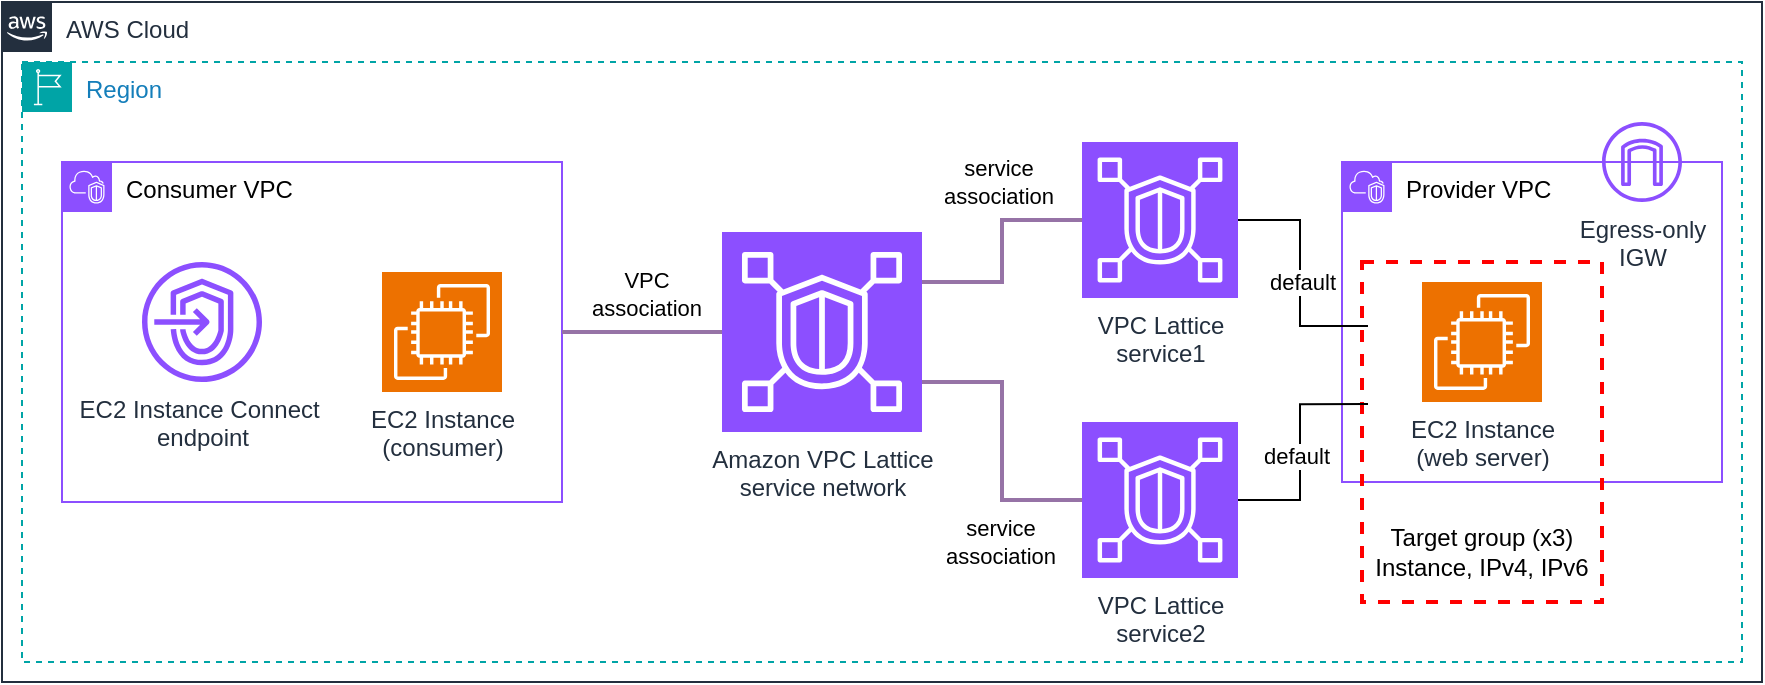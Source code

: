 <mxfile version="27.0.9">
  <diagram name="1-SimpleArchitectures_1-EC2InstanceTarget" id="XpeVoWiYHXTRR32NQpXU">
    <mxGraphModel dx="1018" dy="659" grid="1" gridSize="10" guides="1" tooltips="1" connect="1" arrows="1" fold="1" page="1" pageScale="1" pageWidth="827" pageHeight="1169" math="0" shadow="0">
      <root>
        <mxCell id="0" />
        <mxCell id="1" parent="0" />
        <mxCell id="1bnLFI7YilFKVFujE3Tc-2" value="AWS Cloud" style="points=[[0,0],[0.25,0],[0.5,0],[0.75,0],[1,0],[1,0.25],[1,0.5],[1,0.75],[1,1],[0.75,1],[0.5,1],[0.25,1],[0,1],[0,0.75],[0,0.5],[0,0.25]];outlineConnect=0;gradientColor=none;html=1;whiteSpace=wrap;fontSize=12;fontStyle=0;container=1;pointerEvents=0;collapsible=0;recursiveResize=0;shape=mxgraph.aws4.group;grIcon=mxgraph.aws4.group_aws_cloud_alt;strokeColor=#232F3E;fillColor=none;verticalAlign=top;align=left;spacingLeft=30;fontColor=#232F3E;dashed=0;" vertex="1" parent="1">
          <mxGeometry x="40" y="70" width="880" height="340" as="geometry" />
        </mxCell>
        <mxCell id="1bnLFI7YilFKVFujE3Tc-3" value="Region" style="points=[[0,0],[0.25,0],[0.5,0],[0.75,0],[1,0],[1,0.25],[1,0.5],[1,0.75],[1,1],[0.75,1],[0.5,1],[0.25,1],[0,1],[0,0.75],[0,0.5],[0,0.25]];outlineConnect=0;gradientColor=none;html=1;whiteSpace=wrap;fontSize=12;fontStyle=0;container=1;pointerEvents=0;collapsible=0;recursiveResize=0;shape=mxgraph.aws4.group;grIcon=mxgraph.aws4.group_region;strokeColor=#00A4A6;fillColor=none;verticalAlign=top;align=left;spacingLeft=30;fontColor=#147EBA;dashed=1;" vertex="1" parent="1bnLFI7YilFKVFujE3Tc-2">
          <mxGeometry x="10" y="30" width="860" height="300" as="geometry" />
        </mxCell>
        <mxCell id="1bnLFI7YilFKVFujE3Tc-4" value="&lt;font style=&quot;color: rgb(0, 0, 0);&quot;&gt;Consumer VPC&lt;/font&gt;" style="points=[[0,0],[0.25,0],[0.5,0],[0.75,0],[1,0],[1,0.25],[1,0.5],[1,0.75],[1,1],[0.75,1],[0.5,1],[0.25,1],[0,1],[0,0.75],[0,0.5],[0,0.25]];outlineConnect=0;gradientColor=none;html=1;whiteSpace=wrap;fontSize=12;fontStyle=0;container=1;pointerEvents=0;collapsible=0;recursiveResize=0;shape=mxgraph.aws4.group;grIcon=mxgraph.aws4.group_vpc2;strokeColor=#8C4FFF;fillColor=none;verticalAlign=top;align=left;spacingLeft=30;fontColor=#AAB7B8;dashed=0;" vertex="1" parent="1bnLFI7YilFKVFujE3Tc-3">
          <mxGeometry x="20" y="50" width="250" height="170" as="geometry" />
        </mxCell>
        <mxCell id="1bnLFI7YilFKVFujE3Tc-7" value="EC2 Instance Connect&amp;nbsp;&lt;div&gt;endpoint&lt;/div&gt;" style="sketch=0;outlineConnect=0;fontColor=#232F3E;gradientColor=none;fillColor=#8C4FFF;strokeColor=none;dashed=0;verticalLabelPosition=bottom;verticalAlign=top;align=center;html=1;fontSize=12;fontStyle=0;aspect=fixed;pointerEvents=1;shape=mxgraph.aws4.endpoints;" vertex="1" parent="1bnLFI7YilFKVFujE3Tc-4">
          <mxGeometry x="40" y="50" width="60" height="60" as="geometry" />
        </mxCell>
        <mxCell id="1bnLFI7YilFKVFujE3Tc-8" value="EC2 Instance&lt;div&gt;(consumer)&lt;/div&gt;" style="sketch=0;points=[[0,0,0],[0.25,0,0],[0.5,0,0],[0.75,0,0],[1,0,0],[0,1,0],[0.25,1,0],[0.5,1,0],[0.75,1,0],[1,1,0],[0,0.25,0],[0,0.5,0],[0,0.75,0],[1,0.25,0],[1,0.5,0],[1,0.75,0]];outlineConnect=0;fontColor=#232F3E;fillColor=#ED7100;strokeColor=#ffffff;dashed=0;verticalLabelPosition=bottom;verticalAlign=top;align=center;html=1;fontSize=12;fontStyle=0;aspect=fixed;shape=mxgraph.aws4.resourceIcon;resIcon=mxgraph.aws4.ec2;" vertex="1" parent="1bnLFI7YilFKVFujE3Tc-4">
          <mxGeometry x="160" y="55" width="60" height="60" as="geometry" />
        </mxCell>
        <mxCell id="1bnLFI7YilFKVFujE3Tc-22" style="edgeStyle=orthogonalEdgeStyle;rounded=0;orthogonalLoop=1;jettySize=auto;html=1;exitX=1;exitY=0.25;exitDx=0;exitDy=0;exitPerimeter=0;strokeWidth=2;endArrow=none;startFill=0;fillColor=#e1d5e7;strokeColor=#9673a6;" edge="1" parent="1bnLFI7YilFKVFujE3Tc-3" source="1bnLFI7YilFKVFujE3Tc-10" target="1bnLFI7YilFKVFujE3Tc-17">
          <mxGeometry relative="1" as="geometry" />
        </mxCell>
        <mxCell id="1bnLFI7YilFKVFujE3Tc-23" value="service&lt;div&gt;association&lt;/div&gt;" style="edgeLabel;html=1;align=center;verticalAlign=middle;resizable=0;points=[];" vertex="1" connectable="0" parent="1bnLFI7YilFKVFujE3Tc-22">
          <mxGeometry x="0.063" y="2" relative="1" as="geometry">
            <mxPoint y="-31" as="offset" />
          </mxGeometry>
        </mxCell>
        <mxCell id="1bnLFI7YilFKVFujE3Tc-24" style="edgeStyle=orthogonalEdgeStyle;rounded=0;orthogonalLoop=1;jettySize=auto;html=1;exitX=1;exitY=0.75;exitDx=0;exitDy=0;exitPerimeter=0;fillColor=#e1d5e7;strokeColor=#9673a6;strokeWidth=2;endArrow=none;startFill=0;" edge="1" parent="1bnLFI7YilFKVFujE3Tc-3" source="1bnLFI7YilFKVFujE3Tc-10" target="1bnLFI7YilFKVFujE3Tc-18">
          <mxGeometry relative="1" as="geometry" />
        </mxCell>
        <mxCell id="1bnLFI7YilFKVFujE3Tc-25" value="service&lt;div&gt;association&lt;/div&gt;" style="edgeLabel;html=1;align=center;verticalAlign=middle;resizable=0;points=[];" vertex="1" connectable="0" parent="1bnLFI7YilFKVFujE3Tc-24">
          <mxGeometry x="-0.079" y="-1" relative="1" as="geometry">
            <mxPoint y="56" as="offset" />
          </mxGeometry>
        </mxCell>
        <mxCell id="1bnLFI7YilFKVFujE3Tc-10" value="Amazon VPC Lattice&lt;div&gt;service network&lt;/div&gt;" style="sketch=0;points=[[0,0,0],[0.25,0,0],[0.5,0,0],[0.75,0,0],[1,0,0],[0,1,0],[0.25,1,0],[0.5,1,0],[0.75,1,0],[1,1,0],[0,0.25,0],[0,0.5,0],[0,0.75,0],[1,0.25,0],[1,0.5,0],[1,0.75,0]];outlineConnect=0;fontColor=#232F3E;fillColor=#8C4FFF;strokeColor=#ffffff;dashed=0;verticalLabelPosition=bottom;verticalAlign=top;align=center;html=1;fontSize=12;fontStyle=0;aspect=fixed;shape=mxgraph.aws4.resourceIcon;resIcon=mxgraph.aws4.vpc_lattice;" vertex="1" parent="1bnLFI7YilFKVFujE3Tc-3">
          <mxGeometry x="350" y="85" width="100" height="100" as="geometry" />
        </mxCell>
        <mxCell id="1bnLFI7YilFKVFujE3Tc-11" style="edgeStyle=orthogonalEdgeStyle;rounded=0;orthogonalLoop=1;jettySize=auto;html=1;exitX=1;exitY=0.5;exitDx=0;exitDy=0;entryX=0;entryY=0.5;entryDx=0;entryDy=0;entryPerimeter=0;strokeWidth=2;endArrow=none;startFill=0;fillColor=#e1d5e7;strokeColor=#9673a6;" edge="1" parent="1bnLFI7YilFKVFujE3Tc-3" source="1bnLFI7YilFKVFujE3Tc-4" target="1bnLFI7YilFKVFujE3Tc-10">
          <mxGeometry relative="1" as="geometry" />
        </mxCell>
        <mxCell id="1bnLFI7YilFKVFujE3Tc-12" value="VPC&lt;div&gt;association&lt;/div&gt;" style="edgeLabel;html=1;align=center;verticalAlign=middle;resizable=0;points=[];" vertex="1" connectable="0" parent="1bnLFI7YilFKVFujE3Tc-11">
          <mxGeometry x="-0.06" y="1" relative="1" as="geometry">
            <mxPoint x="4" y="-18" as="offset" />
          </mxGeometry>
        </mxCell>
        <mxCell id="1bnLFI7YilFKVFujE3Tc-17" value="VPC Lattice&lt;div&gt;service1&lt;/div&gt;" style="sketch=0;points=[[0,0,0],[0.25,0,0],[0.5,0,0],[0.75,0,0],[1,0,0],[0,1,0],[0.25,1,0],[0.5,1,0],[0.75,1,0],[1,1,0],[0,0.25,0],[0,0.5,0],[0,0.75,0],[1,0.25,0],[1,0.5,0],[1,0.75,0]];outlineConnect=0;fontColor=#232F3E;fillColor=#8C4FFF;strokeColor=#ffffff;dashed=0;verticalLabelPosition=bottom;verticalAlign=top;align=center;html=1;fontSize=12;fontStyle=0;aspect=fixed;shape=mxgraph.aws4.resourceIcon;resIcon=mxgraph.aws4.vpc_lattice;" vertex="1" parent="1bnLFI7YilFKVFujE3Tc-3">
          <mxGeometry x="530" y="40" width="78" height="78" as="geometry" />
        </mxCell>
        <mxCell id="1bnLFI7YilFKVFujE3Tc-18" value="VPC Lattice&lt;div&gt;service2&lt;/div&gt;" style="sketch=0;points=[[0,0,0],[0.25,0,0],[0.5,0,0],[0.75,0,0],[1,0,0],[0,1,0],[0.25,1,0],[0.5,1,0],[0.75,1,0],[1,1,0],[0,0.25,0],[0,0.5,0],[0,0.75,0],[1,0.25,0],[1,0.5,0],[1,0.75,0]];outlineConnect=0;fontColor=#232F3E;fillColor=#8C4FFF;strokeColor=#ffffff;dashed=0;verticalLabelPosition=bottom;verticalAlign=top;align=center;html=1;fontSize=12;fontStyle=0;aspect=fixed;shape=mxgraph.aws4.resourceIcon;resIcon=mxgraph.aws4.vpc_lattice;" vertex="1" parent="1bnLFI7YilFKVFujE3Tc-3">
          <mxGeometry x="530" y="180" width="78" height="78" as="geometry" />
        </mxCell>
        <mxCell id="1bnLFI7YilFKVFujE3Tc-5" value="&lt;font style=&quot;color: rgb(0, 0, 0);&quot;&gt;Provider VPC&lt;/font&gt;" style="points=[[0,0],[0.25,0],[0.5,0],[0.75,0],[1,0],[1,0.25],[1,0.5],[1,0.75],[1,1],[0.75,1],[0.5,1],[0.25,1],[0,1],[0,0.75],[0,0.5],[0,0.25]];outlineConnect=0;gradientColor=none;html=1;whiteSpace=wrap;fontSize=12;fontStyle=0;container=1;pointerEvents=0;collapsible=0;recursiveResize=0;shape=mxgraph.aws4.group;grIcon=mxgraph.aws4.group_vpc2;strokeColor=#8C4FFF;fillColor=none;verticalAlign=top;align=left;spacingLeft=30;fontColor=#AAB7B8;dashed=0;" vertex="1" parent="1">
          <mxGeometry x="710" y="150" width="190" height="160" as="geometry" />
        </mxCell>
        <mxCell id="1bnLFI7YilFKVFujE3Tc-9" value="EC2 Instance&lt;div&gt;(web server)&lt;/div&gt;" style="sketch=0;points=[[0,0,0],[0.25,0,0],[0.5,0,0],[0.75,0,0],[1,0,0],[0,1,0],[0.25,1,0],[0.5,1,0],[0.75,1,0],[1,1,0],[0,0.25,0],[0,0.5,0],[0,0.75,0],[1,0.25,0],[1,0.5,0],[1,0.75,0]];outlineConnect=0;fontColor=#232F3E;fillColor=#ED7100;strokeColor=#ffffff;dashed=0;verticalLabelPosition=bottom;verticalAlign=top;align=center;html=1;fontSize=12;fontStyle=0;aspect=fixed;shape=mxgraph.aws4.resourceIcon;resIcon=mxgraph.aws4.ec2;" vertex="1" parent="1bnLFI7YilFKVFujE3Tc-5">
          <mxGeometry x="40" y="60" width="60" height="60" as="geometry" />
        </mxCell>
        <mxCell id="1bnLFI7YilFKVFujE3Tc-13" value="Egress-only&lt;div&gt;IGW&lt;/div&gt;" style="sketch=0;outlineConnect=0;fontColor=#232F3E;gradientColor=none;fillColor=#8C4FFF;strokeColor=none;dashed=0;verticalLabelPosition=bottom;verticalAlign=top;align=center;html=1;fontSize=12;fontStyle=0;aspect=fixed;pointerEvents=1;shape=mxgraph.aws4.internet_gateway;" vertex="1" parent="1bnLFI7YilFKVFujE3Tc-5">
          <mxGeometry x="130" y="-20" width="40" height="40" as="geometry" />
        </mxCell>
        <mxCell id="1bnLFI7YilFKVFujE3Tc-14" value="" style="rounded=0;whiteSpace=wrap;html=1;fillColor=none;strokeColor=#FF0000;dashed=1;strokeWidth=2;" vertex="1" parent="1bnLFI7YilFKVFujE3Tc-5">
          <mxGeometry x="10" y="50" width="120" height="170" as="geometry" />
        </mxCell>
        <mxCell id="1bnLFI7YilFKVFujE3Tc-16" value="Target group (x3)&lt;div&gt;Instance, IPv4, IPv6&lt;/div&gt;" style="text;html=1;align=center;verticalAlign=middle;whiteSpace=wrap;rounded=0;" vertex="1" parent="1bnLFI7YilFKVFujE3Tc-5">
          <mxGeometry x="15" y="180" width="110" height="30" as="geometry" />
        </mxCell>
        <mxCell id="1bnLFI7YilFKVFujE3Tc-19" value="default" style="edgeStyle=orthogonalEdgeStyle;rounded=0;orthogonalLoop=1;jettySize=auto;html=1;entryX=0.025;entryY=0.188;entryDx=0;entryDy=0;entryPerimeter=0;endArrow=none;startFill=0;" edge="1" parent="1" source="1bnLFI7YilFKVFujE3Tc-17" target="1bnLFI7YilFKVFujE3Tc-14">
          <mxGeometry x="0.051" y="1" relative="1" as="geometry">
            <mxPoint as="offset" />
          </mxGeometry>
        </mxCell>
        <mxCell id="1bnLFI7YilFKVFujE3Tc-20" style="edgeStyle=orthogonalEdgeStyle;rounded=0;orthogonalLoop=1;jettySize=auto;html=1;entryX=0.025;entryY=0.418;entryDx=0;entryDy=0;entryPerimeter=0;endArrow=none;startFill=0;" edge="1" parent="1" source="1bnLFI7YilFKVFujE3Tc-18" target="1bnLFI7YilFKVFujE3Tc-14">
          <mxGeometry relative="1" as="geometry" />
        </mxCell>
        <mxCell id="1bnLFI7YilFKVFujE3Tc-21" value="default" style="edgeLabel;html=1;align=center;verticalAlign=middle;resizable=0;points=[];" vertex="1" connectable="0" parent="1bnLFI7YilFKVFujE3Tc-20">
          <mxGeometry x="-0.061" y="-2" relative="1" as="geometry">
            <mxPoint x="-4" as="offset" />
          </mxGeometry>
        </mxCell>
      </root>
    </mxGraphModel>
  </diagram>
</mxfile>

